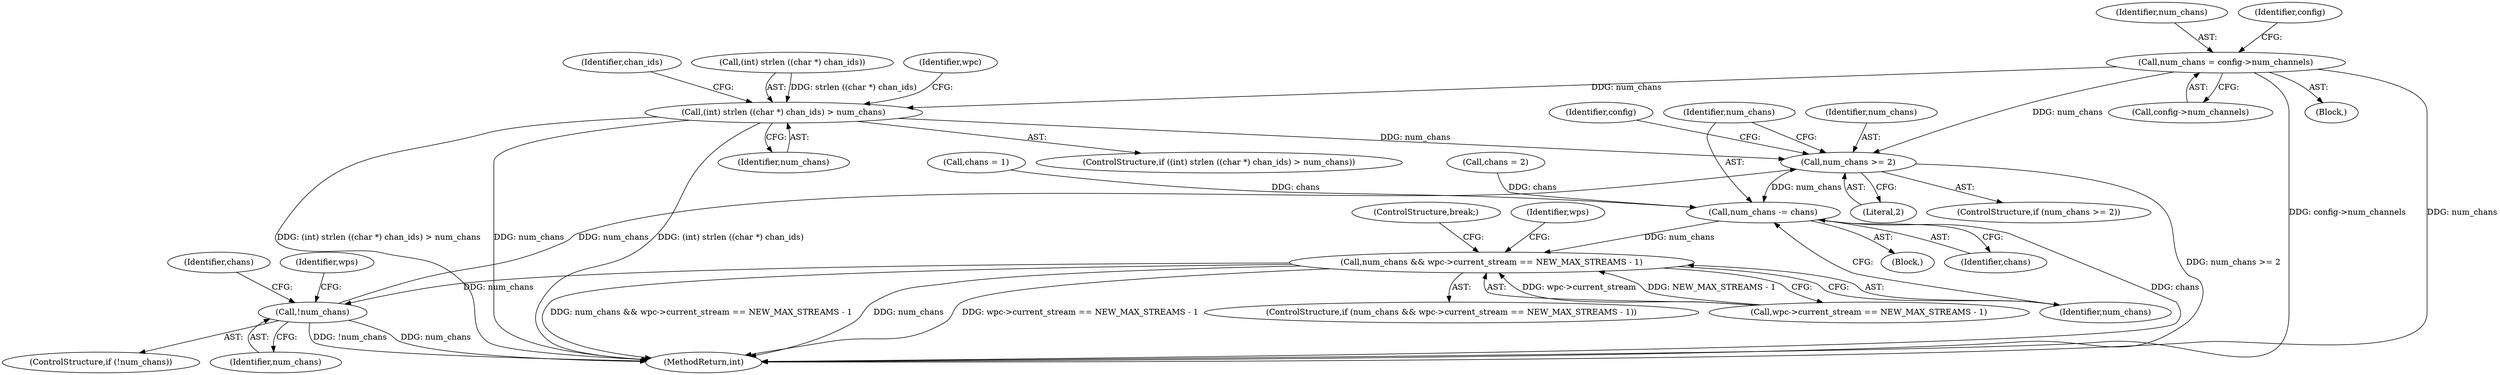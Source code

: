 digraph "0_WavPack_070ef6f138956d9ea9612e69586152339dbefe51@pointer" {
"1000119" [label="(Call,num_chans = config->num_channels)"];
"1000597" [label="(Call,(int) strlen ((char *) chan_ids) > num_chans)"];
"1000818" [label="(Call,num_chans >= 2)"];
"1000839" [label="(Call,num_chans -= chans)"];
"1000843" [label="(Call,num_chans && wpc->current_stream == NEW_MAX_STREAMS - 1)"];
"1000912" [label="(Call,!num_chans)"];
"1000615" [label="(Identifier,chan_ids)"];
"1000604" [label="(Identifier,num_chans)"];
"1000690" [label="(Block,)"];
"1000845" [label="(Call,wpc->current_stream == NEW_MAX_STREAMS - 1)"];
"1000917" [label="(Identifier,wps)"];
"1000836" [label="(Call,chans = 2)"];
"1000841" [label="(Identifier,chans)"];
"1000707" [label="(Call,chans = 1)"];
"1000608" [label="(Identifier,wpc)"];
"1000120" [label="(Identifier,num_chans)"];
"1000106" [label="(Block,)"];
"1000596" [label="(ControlStructure,if ((int) strlen ((char *) chan_ids) > num_chans))"];
"1000819" [label="(Identifier,num_chans)"];
"1000121" [label="(Call,config->num_channels)"];
"1000818" [label="(Call,num_chans >= 2)"];
"1000128" [label="(Identifier,config)"];
"1000826" [label="(Identifier,config)"];
"1000842" [label="(ControlStructure,if (num_chans && wpc->current_stream == NEW_MAX_STREAMS - 1))"];
"1000820" [label="(Literal,2)"];
"1000852" [label="(ControlStructure,break;)"];
"1000989" [label="(MethodReturn,int)"];
"1000911" [label="(ControlStructure,if (!num_chans))"];
"1000844" [label="(Identifier,num_chans)"];
"1000817" [label="(ControlStructure,if (num_chans >= 2))"];
"1000843" [label="(Call,num_chans && wpc->current_stream == NEW_MAX_STREAMS - 1)"];
"1000912" [label="(Call,!num_chans)"];
"1000913" [label="(Identifier,num_chans)"];
"1000923" [label="(Identifier,chans)"];
"1000839" [label="(Call,num_chans -= chans)"];
"1000598" [label="(Call,(int) strlen ((char *) chan_ids))"];
"1000119" [label="(Call,num_chans = config->num_channels)"];
"1000597" [label="(Call,(int) strlen ((char *) chan_ids) > num_chans)"];
"1000856" [label="(Identifier,wps)"];
"1000840" [label="(Identifier,num_chans)"];
"1000119" -> "1000106"  [label="AST: "];
"1000119" -> "1000121"  [label="CFG: "];
"1000120" -> "1000119"  [label="AST: "];
"1000121" -> "1000119"  [label="AST: "];
"1000128" -> "1000119"  [label="CFG: "];
"1000119" -> "1000989"  [label="DDG: config->num_channels"];
"1000119" -> "1000989"  [label="DDG: num_chans"];
"1000119" -> "1000597"  [label="DDG: num_chans"];
"1000119" -> "1000818"  [label="DDG: num_chans"];
"1000597" -> "1000596"  [label="AST: "];
"1000597" -> "1000604"  [label="CFG: "];
"1000598" -> "1000597"  [label="AST: "];
"1000604" -> "1000597"  [label="AST: "];
"1000608" -> "1000597"  [label="CFG: "];
"1000615" -> "1000597"  [label="CFG: "];
"1000597" -> "1000989"  [label="DDG: (int) strlen ((char *) chan_ids)"];
"1000597" -> "1000989"  [label="DDG: (int) strlen ((char *) chan_ids) > num_chans"];
"1000597" -> "1000989"  [label="DDG: num_chans"];
"1000598" -> "1000597"  [label="DDG: strlen ((char *) chan_ids)"];
"1000597" -> "1000818"  [label="DDG: num_chans"];
"1000818" -> "1000817"  [label="AST: "];
"1000818" -> "1000820"  [label="CFG: "];
"1000819" -> "1000818"  [label="AST: "];
"1000820" -> "1000818"  [label="AST: "];
"1000826" -> "1000818"  [label="CFG: "];
"1000840" -> "1000818"  [label="CFG: "];
"1000818" -> "1000989"  [label="DDG: num_chans >= 2"];
"1000912" -> "1000818"  [label="DDG: num_chans"];
"1000818" -> "1000839"  [label="DDG: num_chans"];
"1000839" -> "1000690"  [label="AST: "];
"1000839" -> "1000841"  [label="CFG: "];
"1000840" -> "1000839"  [label="AST: "];
"1000841" -> "1000839"  [label="AST: "];
"1000844" -> "1000839"  [label="CFG: "];
"1000839" -> "1000989"  [label="DDG: chans"];
"1000707" -> "1000839"  [label="DDG: chans"];
"1000836" -> "1000839"  [label="DDG: chans"];
"1000839" -> "1000843"  [label="DDG: num_chans"];
"1000843" -> "1000842"  [label="AST: "];
"1000843" -> "1000844"  [label="CFG: "];
"1000843" -> "1000845"  [label="CFG: "];
"1000844" -> "1000843"  [label="AST: "];
"1000845" -> "1000843"  [label="AST: "];
"1000852" -> "1000843"  [label="CFG: "];
"1000856" -> "1000843"  [label="CFG: "];
"1000843" -> "1000989"  [label="DDG: num_chans && wpc->current_stream == NEW_MAX_STREAMS - 1"];
"1000843" -> "1000989"  [label="DDG: num_chans"];
"1000843" -> "1000989"  [label="DDG: wpc->current_stream == NEW_MAX_STREAMS - 1"];
"1000845" -> "1000843"  [label="DDG: wpc->current_stream"];
"1000845" -> "1000843"  [label="DDG: NEW_MAX_STREAMS - 1"];
"1000843" -> "1000912"  [label="DDG: num_chans"];
"1000912" -> "1000911"  [label="AST: "];
"1000912" -> "1000913"  [label="CFG: "];
"1000913" -> "1000912"  [label="AST: "];
"1000917" -> "1000912"  [label="CFG: "];
"1000923" -> "1000912"  [label="CFG: "];
"1000912" -> "1000989"  [label="DDG: !num_chans"];
"1000912" -> "1000989"  [label="DDG: num_chans"];
}
